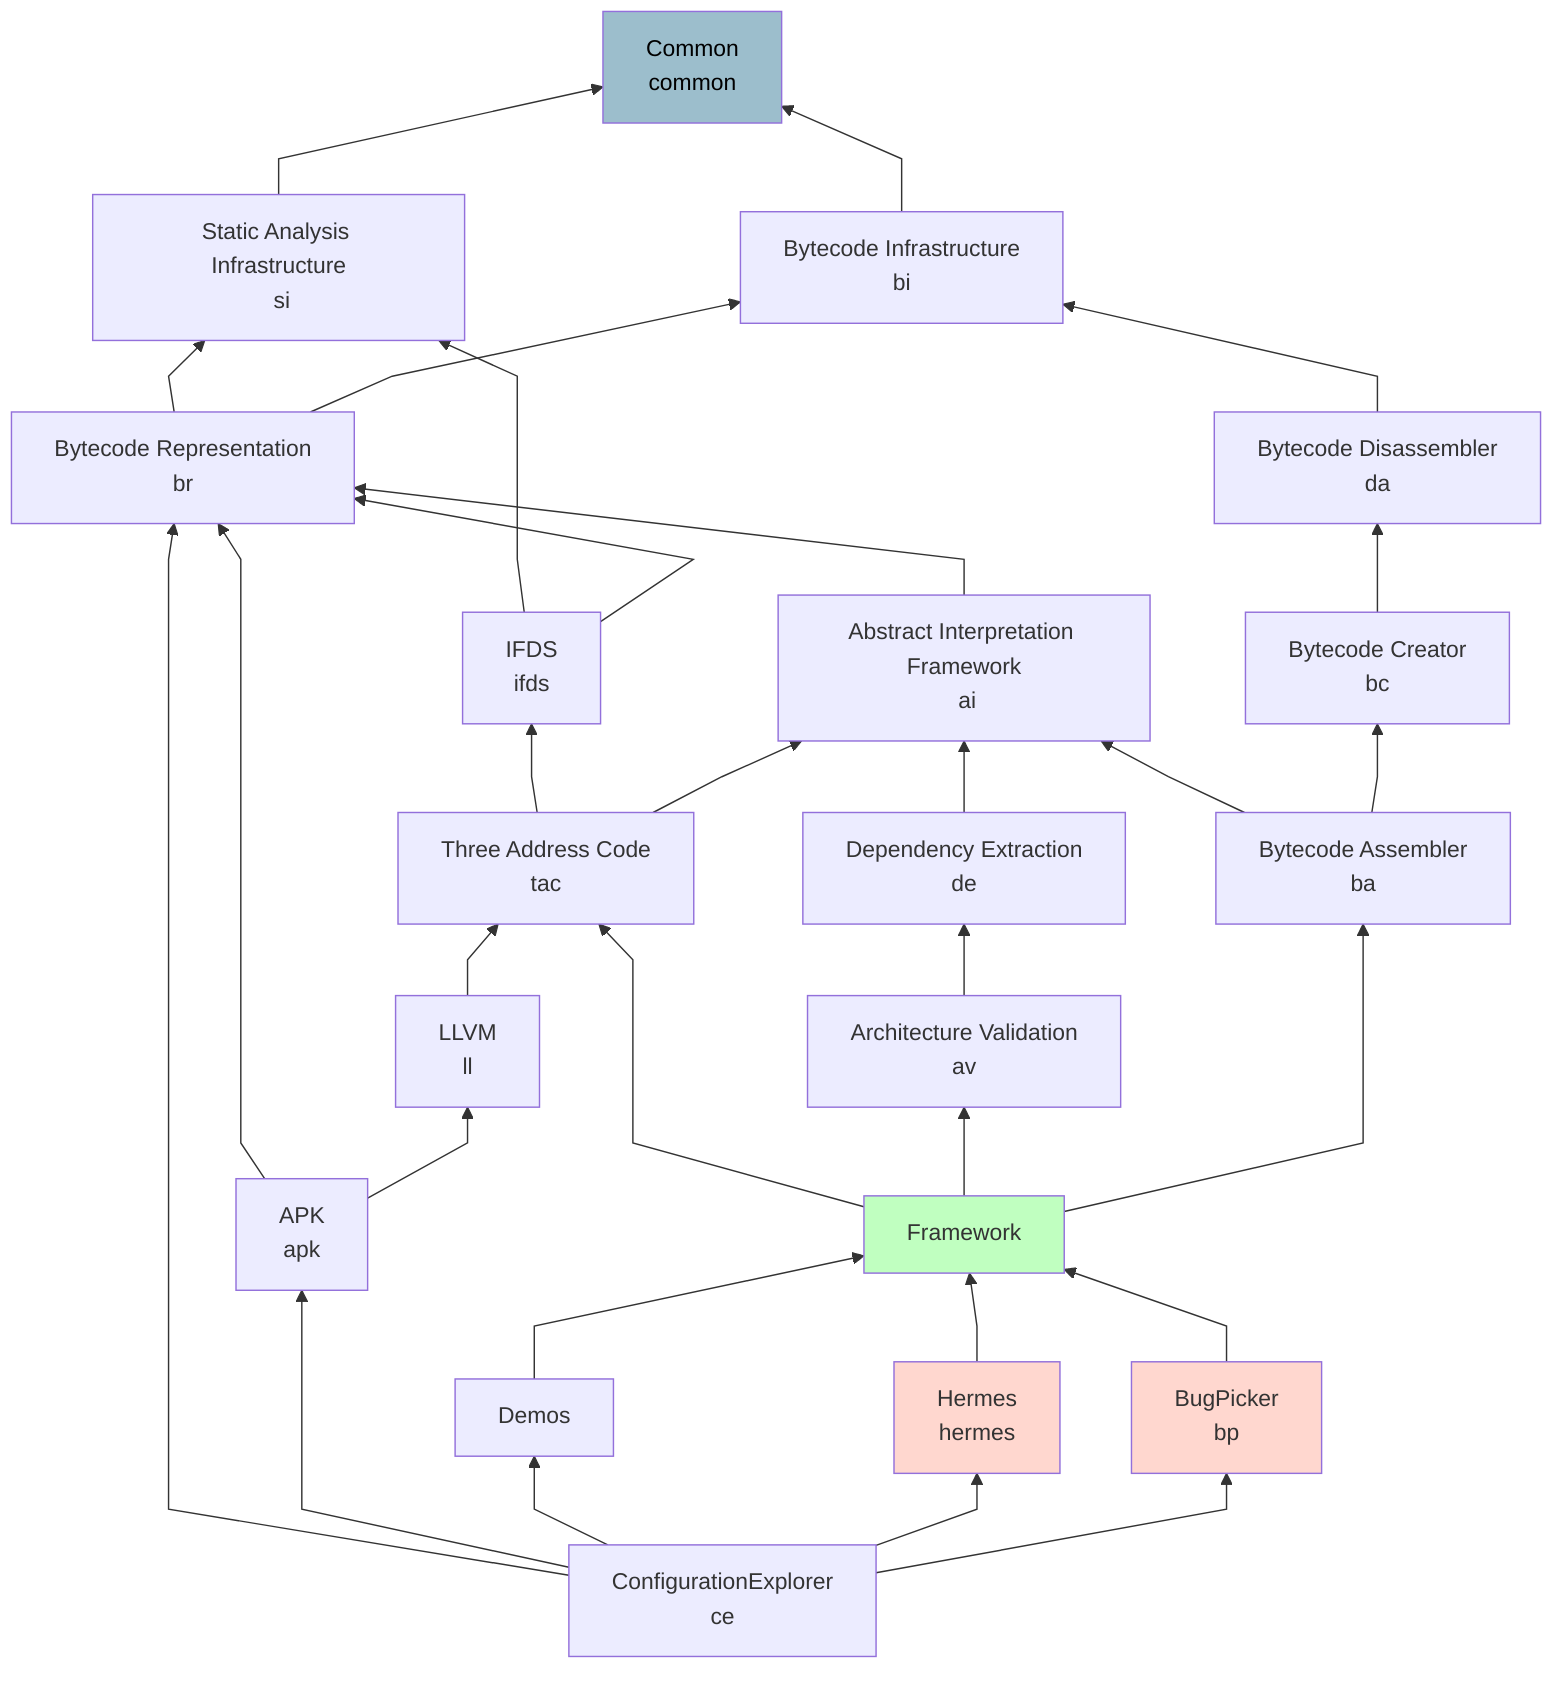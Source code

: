 %%{ init: { 'flowchart': { 'curve': 'linear' } } }%%
flowchart BT
    
    common[Common\n common]

    si[Static Analysis Infrastructure\n si]
    bi[Bytecode Infrastructure\n bi]

    br[Bytecode Representation\n br]
    da[Bytecode Disassembler\n da]

    ifds[IFDS\n ifds]
    ai[Abstract Interpretation Framework\n ai]
    bc[Bytecode Creator\n bc]

    tac[Three Address Code\n tac]
    de[Dependency Extraction\n de]
    ba[Bytecode Assembler\n ba]

    ll[LLVM\n ll]
    apk[APK\n apk]
    av[Architecture Validation\n av]

    framework[Framework]

    demos[Demos]
    bp[BugPicker\n bp]
    hermes[Hermes\n hermes]

    ce[ConfigurationExplorer \n ce]

    style common fill:#9cbecc,color:black
    style framework fill:#c0ffc0
    style bp fill:#ffd7cf
    style hermes fill:#ffd7cf

    si --> common

    bi --> common

    br --> si
    br --> bi
    da --> bi

    ifds --> si
    ifds --> br

    ai --> br

    bc --> da

    de --> ai

    tac --> ifds
    tac --> ai

    ll --> tac

    apk --> br
    apk --> ll

    ba --> ai
    ba --> bc

    av --> de

    framework --> tac
    framework --> av
    framework --> ba
    
    demos --> framework
    bp --> framework
    hermes --> framework

    ce --> br
    ce --> apk
    ce --> demos
    ce --> hermes
    ce --> bp